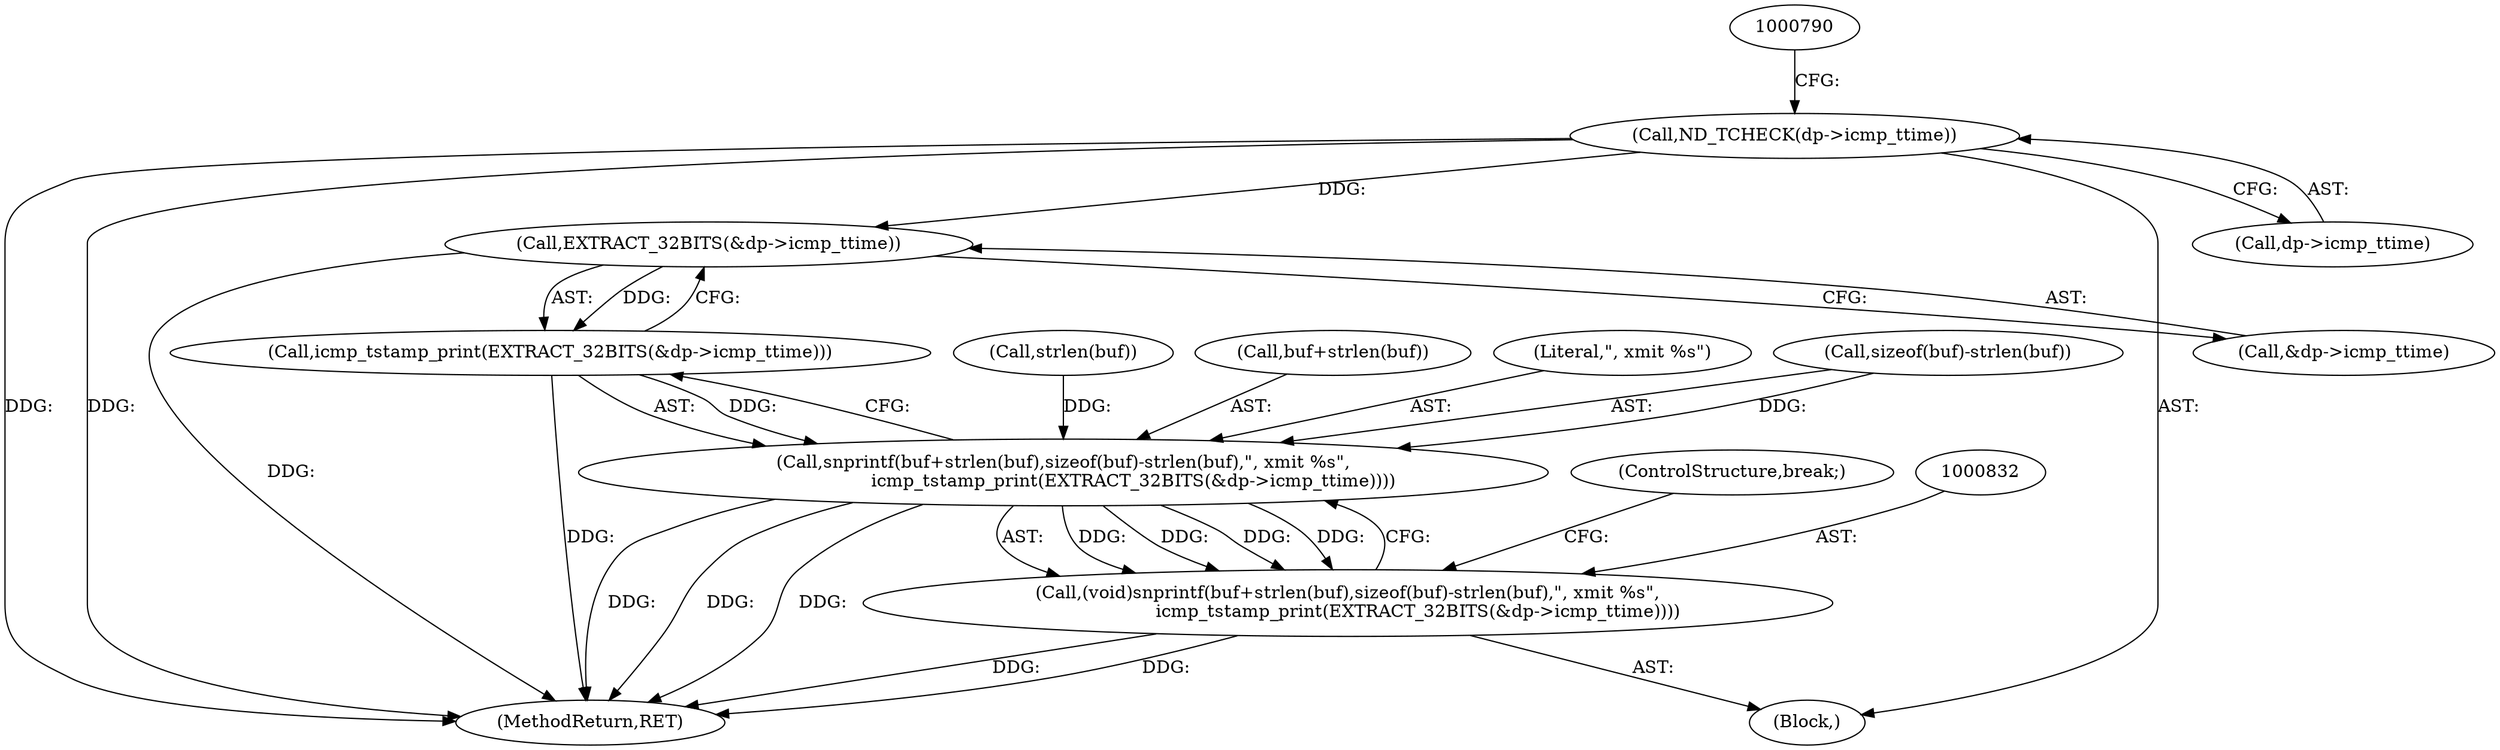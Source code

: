 digraph "0_tcpdump_2b62d1dda41590db29368ec7ba5f4faf3464765a@pointer" {
"1000785" [label="(Call,ND_TCHECK(dp->icmp_ttime))"];
"1000845" [label="(Call,EXTRACT_32BITS(&dp->icmp_ttime))"];
"1000844" [label="(Call,icmp_tstamp_print(EXTRACT_32BITS(&dp->icmp_ttime)))"];
"1000833" [label="(Call,snprintf(buf+strlen(buf),sizeof(buf)-strlen(buf),\", xmit %s\",\n                         icmp_tstamp_print(EXTRACT_32BITS(&dp->icmp_ttime))))"];
"1000831" [label="(Call,(void)snprintf(buf+strlen(buf),sizeof(buf)-strlen(buf),\", xmit %s\",\n                         icmp_tstamp_print(EXTRACT_32BITS(&dp->icmp_ttime))))"];
"1000836" [label="(Call,strlen(buf))"];
"1000844" [label="(Call,icmp_tstamp_print(EXTRACT_32BITS(&dp->icmp_ttime)))"];
"1000834" [label="(Call,buf+strlen(buf))"];
"1000850" [label="(ControlStructure,break;)"];
"1001260" [label="(MethodReturn,RET)"];
"1000846" [label="(Call,&dp->icmp_ttime)"];
"1000833" [label="(Call,snprintf(buf+strlen(buf),sizeof(buf)-strlen(buf),\", xmit %s\",\n                         icmp_tstamp_print(EXTRACT_32BITS(&dp->icmp_ttime))))"];
"1000786" [label="(Call,dp->icmp_ttime)"];
"1000831" [label="(Call,(void)snprintf(buf+strlen(buf),sizeof(buf)-strlen(buf),\", xmit %s\",\n                         icmp_tstamp_print(EXTRACT_32BITS(&dp->icmp_ttime))))"];
"1000162" [label="(Block,)"];
"1000843" [label="(Literal,\", xmit %s\")"];
"1000845" [label="(Call,EXTRACT_32BITS(&dp->icmp_ttime))"];
"1000838" [label="(Call,sizeof(buf)-strlen(buf))"];
"1000785" [label="(Call,ND_TCHECK(dp->icmp_ttime))"];
"1000785" -> "1000162"  [label="AST: "];
"1000785" -> "1000786"  [label="CFG: "];
"1000786" -> "1000785"  [label="AST: "];
"1000790" -> "1000785"  [label="CFG: "];
"1000785" -> "1001260"  [label="DDG: "];
"1000785" -> "1001260"  [label="DDG: "];
"1000785" -> "1000845"  [label="DDG: "];
"1000845" -> "1000844"  [label="AST: "];
"1000845" -> "1000846"  [label="CFG: "];
"1000846" -> "1000845"  [label="AST: "];
"1000844" -> "1000845"  [label="CFG: "];
"1000845" -> "1001260"  [label="DDG: "];
"1000845" -> "1000844"  [label="DDG: "];
"1000844" -> "1000833"  [label="AST: "];
"1000833" -> "1000844"  [label="CFG: "];
"1000844" -> "1001260"  [label="DDG: "];
"1000844" -> "1000833"  [label="DDG: "];
"1000833" -> "1000831"  [label="AST: "];
"1000834" -> "1000833"  [label="AST: "];
"1000838" -> "1000833"  [label="AST: "];
"1000843" -> "1000833"  [label="AST: "];
"1000831" -> "1000833"  [label="CFG: "];
"1000833" -> "1001260"  [label="DDG: "];
"1000833" -> "1001260"  [label="DDG: "];
"1000833" -> "1001260"  [label="DDG: "];
"1000833" -> "1000831"  [label="DDG: "];
"1000833" -> "1000831"  [label="DDG: "];
"1000833" -> "1000831"  [label="DDG: "];
"1000833" -> "1000831"  [label="DDG: "];
"1000836" -> "1000833"  [label="DDG: "];
"1000838" -> "1000833"  [label="DDG: "];
"1000831" -> "1000162"  [label="AST: "];
"1000832" -> "1000831"  [label="AST: "];
"1000850" -> "1000831"  [label="CFG: "];
"1000831" -> "1001260"  [label="DDG: "];
"1000831" -> "1001260"  [label="DDG: "];
}
